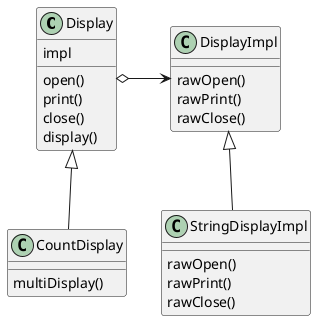 @startuml

class Display {
  impl
  open()
  print()
  close()
  display()
}
class CountDisplay {
  multiDisplay()
}
class DisplayImpl {
  rawOpen()
  rawPrint()
  rawClose()
}
class StringDisplayImpl {
  rawOpen()
  rawPrint()
  rawClose()
}

Display o-r-> DisplayImpl
Display <|-d- CountDisplay
DisplayImpl <|-d- StringDisplayImpl

@enduml

